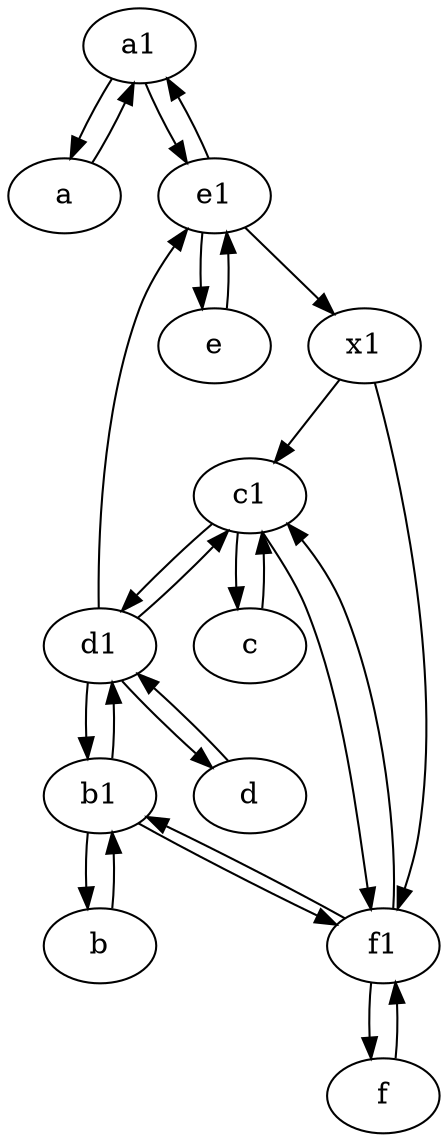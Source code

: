 digraph  {
	a1 [pos="40,15!"];
	c1 [pos="30,15!"];
	f [pos="15,45!"];
	d1 [pos="25,30!"];
	b [pos="50,20!"];
	a [pos="40,10!"];
	b1 [pos="45,20!"];
	e1 [pos="25,45!"];
	d [pos="20,30!"];
	e [pos="30,50!"];
	c [pos="20,10!"];
	f1;
	x1;
	f1 -> f;
	b1 -> b;
	b -> b1;
	d1 -> c1;
	x1 -> f1;
	c1 -> f1;
	d1 -> d;
	a -> a1;
	x1 -> c1;
	c1 -> c;
	e1 -> a1;
	e1 -> x1;
	e1 -> e;
	e -> e1;
	f -> f1;
	f1 -> c1;
	c1 -> d1;
	b1 -> d1;
	f1 -> b1;
	d1 -> e1;
	a1 -> a;
	c -> c1;
	b1 -> f1;
	d -> d1;
	d1 -> b1;
	a1 -> e1;

	}
